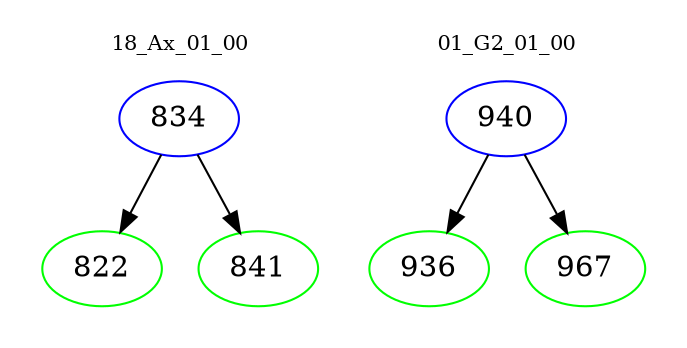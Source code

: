digraph{
subgraph cluster_0 {
color = white
label = "18_Ax_01_00";
fontsize=10;
T0_834 [label="834", color="blue"]
T0_834 -> T0_822 [color="black"]
T0_822 [label="822", color="green"]
T0_834 -> T0_841 [color="black"]
T0_841 [label="841", color="green"]
}
subgraph cluster_1 {
color = white
label = "01_G2_01_00";
fontsize=10;
T1_940 [label="940", color="blue"]
T1_940 -> T1_936 [color="black"]
T1_936 [label="936", color="green"]
T1_940 -> T1_967 [color="black"]
T1_967 [label="967", color="green"]
}
}
